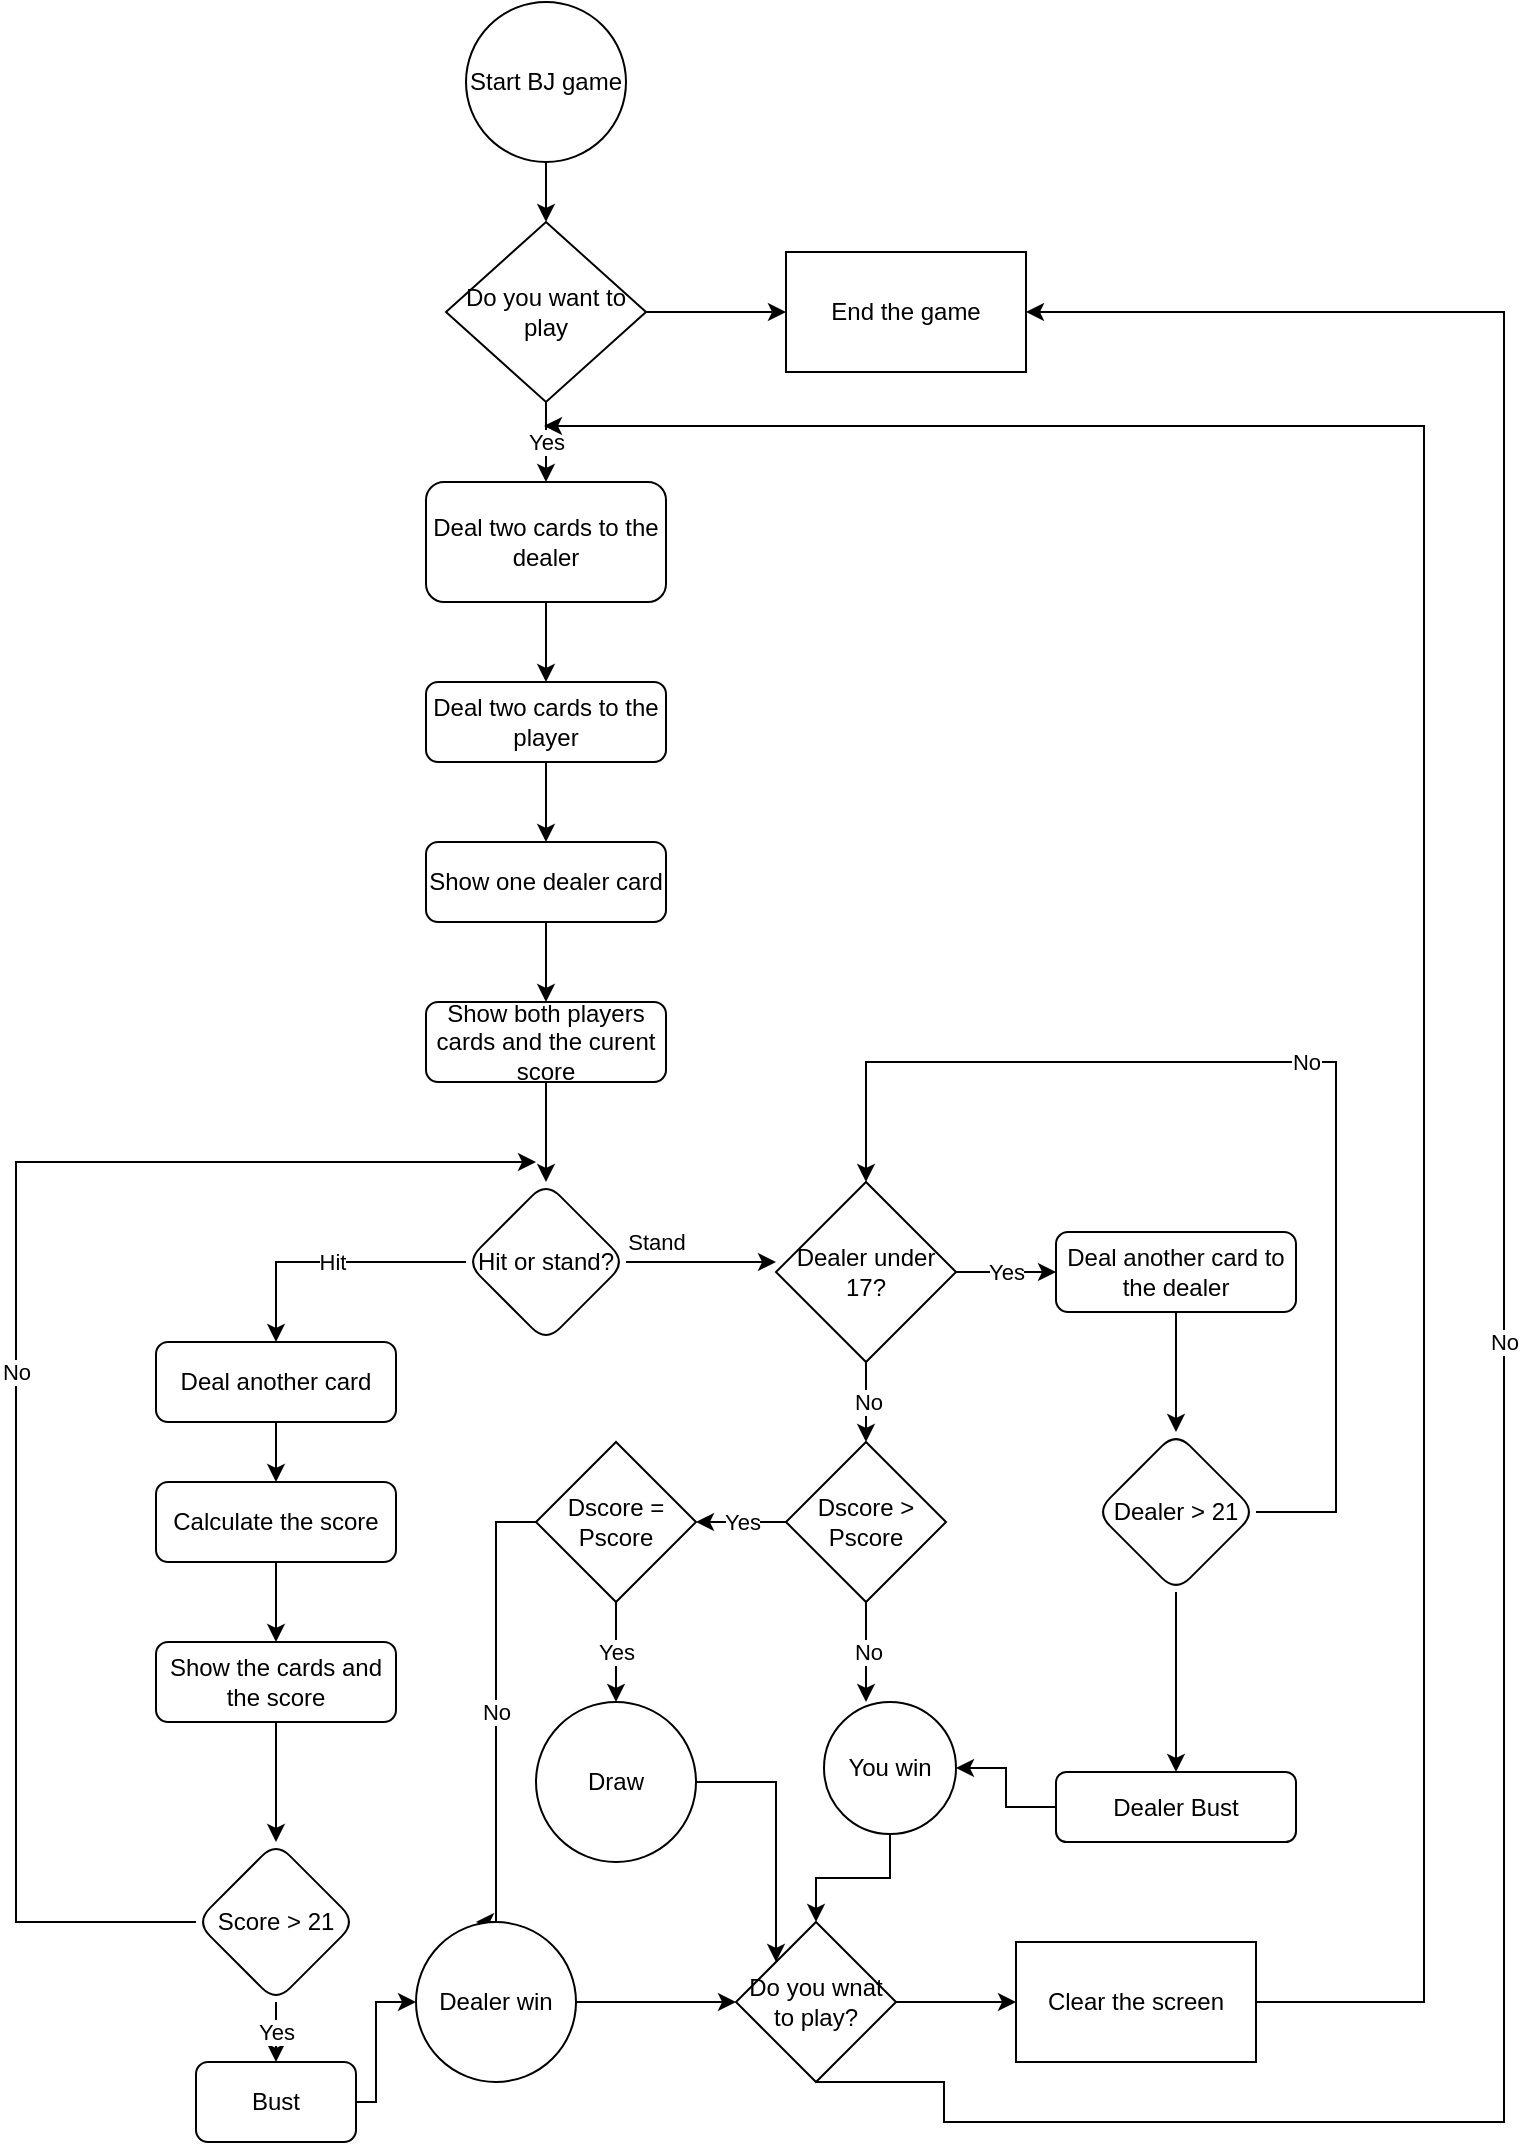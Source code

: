 <mxfile version="14.1.8" type="github">
  <diagram id="wzFjB75fQvuYZE3Tel6x" name="Page-1">
    <mxGraphModel dx="1550" dy="836" grid="1" gridSize="8" guides="1" tooltips="1" connect="1" arrows="1" fold="1" page="1" pageScale="1" pageWidth="850" pageHeight="1100" math="0" shadow="0">
      <root>
        <mxCell id="0" />
        <mxCell id="1" parent="0" />
        <mxCell id="-PQl0ZOVKivpwWdPvfa4-2" style="edgeStyle=orthogonalEdgeStyle;rounded=0;orthogonalLoop=1;jettySize=auto;html=1;" parent="1" source="-PQl0ZOVKivpwWdPvfa4-1" target="-PQl0ZOVKivpwWdPvfa4-3" edge="1">
          <mxGeometry relative="1" as="geometry">
            <mxPoint x="361" y="170" as="targetPoint" />
          </mxGeometry>
        </mxCell>
        <mxCell id="-PQl0ZOVKivpwWdPvfa4-1" value="Start BJ game" style="ellipse;whiteSpace=wrap;html=1;aspect=fixed;" parent="1" vertex="1">
          <mxGeometry x="321" y="20" width="80" height="80" as="geometry" />
        </mxCell>
        <mxCell id="-PQl0ZOVKivpwWdPvfa4-53" value="" style="edgeStyle=orthogonalEdgeStyle;rounded=0;orthogonalLoop=1;jettySize=auto;html=1;" parent="1" source="-PQl0ZOVKivpwWdPvfa4-3" target="-PQl0ZOVKivpwWdPvfa4-52" edge="1">
          <mxGeometry relative="1" as="geometry" />
        </mxCell>
        <mxCell id="-PQl0ZOVKivpwWdPvfa4-3" value="Do you want to play" style="rhombus;whiteSpace=wrap;html=1;" parent="1" vertex="1">
          <mxGeometry x="311" y="130" width="100" height="90" as="geometry" />
        </mxCell>
        <mxCell id="-PQl0ZOVKivpwWdPvfa4-7" value="" style="edgeStyle=orthogonalEdgeStyle;rounded=0;orthogonalLoop=1;jettySize=auto;html=1;" parent="1" source="-PQl0ZOVKivpwWdPvfa4-5" target="-PQl0ZOVKivpwWdPvfa4-6" edge="1">
          <mxGeometry relative="1" as="geometry" />
        </mxCell>
        <mxCell id="-PQl0ZOVKivpwWdPvfa4-10" value="" style="edgeStyle=orthogonalEdgeStyle;rounded=0;orthogonalLoop=1;jettySize=auto;html=1;" parent="1" source="-PQl0ZOVKivpwWdPvfa4-6" target="-PQl0ZOVKivpwWdPvfa4-9" edge="1">
          <mxGeometry relative="1" as="geometry" />
        </mxCell>
        <mxCell id="-PQl0ZOVKivpwWdPvfa4-6" value="Deal two cards to the player" style="whiteSpace=wrap;html=1;rounded=1;" parent="1" vertex="1">
          <mxGeometry x="301" y="360" width="120" height="40" as="geometry" />
        </mxCell>
        <mxCell id="-PQl0ZOVKivpwWdPvfa4-11" style="edgeStyle=orthogonalEdgeStyle;rounded=0;orthogonalLoop=1;jettySize=auto;html=1;" parent="1" source="-PQl0ZOVKivpwWdPvfa4-9" target="-PQl0ZOVKivpwWdPvfa4-12" edge="1">
          <mxGeometry relative="1" as="geometry">
            <mxPoint x="361" y="590" as="targetPoint" />
          </mxGeometry>
        </mxCell>
        <mxCell id="-PQl0ZOVKivpwWdPvfa4-9" value="Show one dealer card" style="whiteSpace=wrap;html=1;rounded=1;" parent="1" vertex="1">
          <mxGeometry x="301" y="440" width="120" height="40" as="geometry" />
        </mxCell>
        <mxCell id="-PQl0ZOVKivpwWdPvfa4-14" value="" style="edgeStyle=orthogonalEdgeStyle;rounded=0;orthogonalLoop=1;jettySize=auto;html=1;" parent="1" source="-PQl0ZOVKivpwWdPvfa4-12" target="-PQl0ZOVKivpwWdPvfa4-13" edge="1">
          <mxGeometry relative="1" as="geometry" />
        </mxCell>
        <mxCell id="-PQl0ZOVKivpwWdPvfa4-12" value="Show both players cards and the curent score" style="rounded=1;whiteSpace=wrap;html=1;" parent="1" vertex="1">
          <mxGeometry x="301" y="520" width="120" height="40" as="geometry" />
        </mxCell>
        <mxCell id="-PQl0ZOVKivpwWdPvfa4-17" value="Hit" style="edgeStyle=orthogonalEdgeStyle;rounded=0;orthogonalLoop=1;jettySize=auto;html=1;" parent="1" source="-PQl0ZOVKivpwWdPvfa4-13" edge="1">
          <mxGeometry relative="1" as="geometry">
            <mxPoint x="226" y="690" as="targetPoint" />
            <Array as="points">
              <mxPoint x="226" y="650" />
              <mxPoint x="226" y="680" />
            </Array>
          </mxGeometry>
        </mxCell>
        <mxCell id="-PQl0ZOVKivpwWdPvfa4-25" value="Stand" style="edgeStyle=orthogonalEdgeStyle;rounded=0;orthogonalLoop=1;jettySize=auto;html=1;" parent="1" source="-PQl0ZOVKivpwWdPvfa4-13" edge="1">
          <mxGeometry x="-0.6" y="10" relative="1" as="geometry">
            <mxPoint x="476" y="650" as="targetPoint" />
            <mxPoint as="offset" />
          </mxGeometry>
        </mxCell>
        <mxCell id="-PQl0ZOVKivpwWdPvfa4-13" value="Hit or stand?" style="rhombus;whiteSpace=wrap;html=1;rounded=1;" parent="1" vertex="1">
          <mxGeometry x="321" y="610" width="80" height="80" as="geometry" />
        </mxCell>
        <mxCell id="-PQl0ZOVKivpwWdPvfa4-19" style="edgeStyle=orthogonalEdgeStyle;rounded=0;orthogonalLoop=1;jettySize=auto;html=1;" parent="1" source="-PQl0ZOVKivpwWdPvfa4-18" target="-PQl0ZOVKivpwWdPvfa4-20" edge="1">
          <mxGeometry relative="1" as="geometry">
            <mxPoint x="226" y="770" as="targetPoint" />
          </mxGeometry>
        </mxCell>
        <mxCell id="-PQl0ZOVKivpwWdPvfa4-18" value="Deal another card" style="rounded=1;whiteSpace=wrap;html=1;" parent="1" vertex="1">
          <mxGeometry x="166" y="690" width="120" height="40" as="geometry" />
        </mxCell>
        <mxCell id="-PQl0ZOVKivpwWdPvfa4-22" value="" style="edgeStyle=orthogonalEdgeStyle;rounded=0;orthogonalLoop=1;jettySize=auto;html=1;" parent="1" source="-PQl0ZOVKivpwWdPvfa4-20" target="-PQl0ZOVKivpwWdPvfa4-21" edge="1">
          <mxGeometry relative="1" as="geometry" />
        </mxCell>
        <mxCell id="-PQl0ZOVKivpwWdPvfa4-20" value="Calculate the score" style="rounded=1;whiteSpace=wrap;html=1;" parent="1" vertex="1">
          <mxGeometry x="166" y="760" width="120" height="40" as="geometry" />
        </mxCell>
        <mxCell id="-PQl0ZOVKivpwWdPvfa4-40" value="" style="edgeStyle=orthogonalEdgeStyle;rounded=0;orthogonalLoop=1;jettySize=auto;html=1;" parent="1" source="-PQl0ZOVKivpwWdPvfa4-21" edge="1">
          <mxGeometry relative="1" as="geometry">
            <mxPoint x="226" y="940" as="targetPoint" />
          </mxGeometry>
        </mxCell>
        <mxCell id="-PQl0ZOVKivpwWdPvfa4-21" value="Show the cards and the score" style="whiteSpace=wrap;html=1;rounded=1;" parent="1" vertex="1">
          <mxGeometry x="166" y="840" width="120" height="40" as="geometry" />
        </mxCell>
        <mxCell id="-PQl0ZOVKivpwWdPvfa4-33" value="Yes" style="edgeStyle=orthogonalEdgeStyle;rounded=0;orthogonalLoop=1;jettySize=auto;html=1;entryX=0;entryY=0.5;entryDx=0;entryDy=0;" parent="1" source="-PQl0ZOVKivpwWdPvfa4-26" target="-PQl0ZOVKivpwWdPvfa4-32" edge="1">
          <mxGeometry relative="1" as="geometry" />
        </mxCell>
        <mxCell id="-PQl0ZOVKivpwWdPvfa4-38" value="No" style="edgeStyle=orthogonalEdgeStyle;rounded=0;orthogonalLoop=1;jettySize=auto;html=1;" parent="1" source="-PQl0ZOVKivpwWdPvfa4-26" edge="1">
          <mxGeometry relative="1" as="geometry">
            <mxPoint x="521" y="740" as="targetPoint" />
          </mxGeometry>
        </mxCell>
        <mxCell id="-PQl0ZOVKivpwWdPvfa4-26" value="Dealer under 17?" style="rhombus;whiteSpace=wrap;html=1;" parent="1" vertex="1">
          <mxGeometry x="476" y="610" width="90" height="90" as="geometry" />
        </mxCell>
        <mxCell id="-PQl0ZOVKivpwWdPvfa4-45" value="" style="edgeStyle=orthogonalEdgeStyle;rounded=0;orthogonalLoop=1;jettySize=auto;html=1;" parent="1" source="-PQl0ZOVKivpwWdPvfa4-32" target="-PQl0ZOVKivpwWdPvfa4-44" edge="1">
          <mxGeometry relative="1" as="geometry" />
        </mxCell>
        <mxCell id="-PQl0ZOVKivpwWdPvfa4-32" value="Deal another card to the dealer" style="rounded=1;whiteSpace=wrap;html=1;" parent="1" vertex="1">
          <mxGeometry x="616" y="635" width="120" height="40" as="geometry" />
        </mxCell>
        <mxCell id="-PQl0ZOVKivpwWdPvfa4-41" value="No" style="edgeStyle=orthogonalEdgeStyle;rounded=0;orthogonalLoop=1;jettySize=auto;html=1;" parent="1" edge="1">
          <mxGeometry relative="1" as="geometry">
            <mxPoint x="356" y="600" as="targetPoint" />
            <mxPoint x="186" y="980" as="sourcePoint" />
            <Array as="points">
              <mxPoint x="96" y="980" />
            </Array>
          </mxGeometry>
        </mxCell>
        <mxCell id="-PQl0ZOVKivpwWdPvfa4-43" value="Yes" style="edgeStyle=orthogonalEdgeStyle;rounded=0;orthogonalLoop=1;jettySize=auto;html=1;exitX=0.5;exitY=1;exitDx=0;exitDy=0;" parent="1" source="-PQl0ZOVKivpwWdPvfa4-39" target="-PQl0ZOVKivpwWdPvfa4-42" edge="1">
          <mxGeometry relative="1" as="geometry">
            <mxPoint x="266" y="980" as="sourcePoint" />
          </mxGeometry>
        </mxCell>
        <mxCell id="-PQl0ZOVKivpwWdPvfa4-39" value="Score &amp;gt; 21" style="rhombus;whiteSpace=wrap;html=1;rounded=1;" parent="1" vertex="1">
          <mxGeometry x="186" y="940" width="80" height="80" as="geometry" />
        </mxCell>
        <mxCell id="-PQl0ZOVKivpwWdPvfa4-64" style="edgeStyle=orthogonalEdgeStyle;rounded=0;orthogonalLoop=1;jettySize=auto;html=1;entryX=0;entryY=0.5;entryDx=0;entryDy=0;" parent="1" source="-PQl0ZOVKivpwWdPvfa4-42" target="-PQl0ZOVKivpwWdPvfa4-63" edge="1">
          <mxGeometry relative="1" as="geometry">
            <Array as="points">
              <mxPoint x="276" y="1070" />
              <mxPoint x="276" y="1020" />
            </Array>
          </mxGeometry>
        </mxCell>
        <mxCell id="-PQl0ZOVKivpwWdPvfa4-42" value="Bust" style="whiteSpace=wrap;html=1;rounded=1;" parent="1" vertex="1">
          <mxGeometry x="186" y="1050" width="80" height="40" as="geometry" />
        </mxCell>
        <mxCell id="-PQl0ZOVKivpwWdPvfa4-46" value="No" style="edgeStyle=orthogonalEdgeStyle;rounded=0;orthogonalLoop=1;jettySize=auto;html=1;entryX=0.5;entryY=0;entryDx=0;entryDy=0;" parent="1" source="-PQl0ZOVKivpwWdPvfa4-44" target="-PQl0ZOVKivpwWdPvfa4-26" edge="1">
          <mxGeometry relative="1" as="geometry">
            <mxPoint x="516" y="550" as="targetPoint" />
            <Array as="points">
              <mxPoint x="756" y="775" />
              <mxPoint x="756" y="550" />
              <mxPoint x="521" y="550" />
            </Array>
          </mxGeometry>
        </mxCell>
        <mxCell id="-PQl0ZOVKivpwWdPvfa4-48" value="" style="edgeStyle=orthogonalEdgeStyle;rounded=0;orthogonalLoop=1;jettySize=auto;html=1;" parent="1" source="-PQl0ZOVKivpwWdPvfa4-44" target="-PQl0ZOVKivpwWdPvfa4-47" edge="1">
          <mxGeometry relative="1" as="geometry" />
        </mxCell>
        <mxCell id="-PQl0ZOVKivpwWdPvfa4-44" value="Dealer &amp;gt; 21" style="rhombus;whiteSpace=wrap;html=1;rounded=1;" parent="1" vertex="1">
          <mxGeometry x="636" y="735" width="80" height="80" as="geometry" />
        </mxCell>
        <mxCell id="-PQl0ZOVKivpwWdPvfa4-57" style="edgeStyle=orthogonalEdgeStyle;rounded=0;orthogonalLoop=1;jettySize=auto;html=1;entryX=1;entryY=0.5;entryDx=0;entryDy=0;" parent="1" source="-PQl0ZOVKivpwWdPvfa4-47" target="-PQl0ZOVKivpwWdPvfa4-56" edge="1">
          <mxGeometry relative="1" as="geometry" />
        </mxCell>
        <mxCell id="-PQl0ZOVKivpwWdPvfa4-47" value="Dealer Bust" style="whiteSpace=wrap;html=1;rounded=1;" parent="1" vertex="1">
          <mxGeometry x="616" y="905" width="120" height="35" as="geometry" />
        </mxCell>
        <mxCell id="-PQl0ZOVKivpwWdPvfa4-55" value="No" style="edgeStyle=orthogonalEdgeStyle;rounded=0;orthogonalLoop=1;jettySize=auto;html=1;" parent="1" source="-PQl0ZOVKivpwWdPvfa4-50" edge="1">
          <mxGeometry relative="1" as="geometry">
            <mxPoint x="521" y="870" as="targetPoint" />
          </mxGeometry>
        </mxCell>
        <mxCell id="-PQl0ZOVKivpwWdPvfa4-59" value="Yes" style="edgeStyle=orthogonalEdgeStyle;rounded=0;orthogonalLoop=1;jettySize=auto;html=1;" parent="1" source="-PQl0ZOVKivpwWdPvfa4-50" target="-PQl0ZOVKivpwWdPvfa4-58" edge="1">
          <mxGeometry relative="1" as="geometry" />
        </mxCell>
        <mxCell id="-PQl0ZOVKivpwWdPvfa4-50" value="Dscore &amp;gt; Pscore" style="rhombus;whiteSpace=wrap;html=1;" parent="1" vertex="1">
          <mxGeometry x="481" y="740" width="80" height="80" as="geometry" />
        </mxCell>
        <mxCell id="-PQl0ZOVKivpwWdPvfa4-5" value="Deal two cards to the dealer" style="rounded=1;whiteSpace=wrap;html=1;" parent="1" vertex="1">
          <mxGeometry x="301" y="260" width="120" height="60" as="geometry" />
        </mxCell>
        <mxCell id="-PQl0ZOVKivpwWdPvfa4-51" value="Yes" style="edgeStyle=orthogonalEdgeStyle;rounded=0;orthogonalLoop=1;jettySize=auto;html=1;" parent="1" source="-PQl0ZOVKivpwWdPvfa4-3" target="-PQl0ZOVKivpwWdPvfa4-5" edge="1">
          <mxGeometry relative="1" as="geometry">
            <mxPoint x="361" y="320" as="targetPoint" />
            <mxPoint x="361" y="240" as="sourcePoint" />
          </mxGeometry>
        </mxCell>
        <mxCell id="-PQl0ZOVKivpwWdPvfa4-52" value="End the game" style="whiteSpace=wrap;html=1;" parent="1" vertex="1">
          <mxGeometry x="481" y="145" width="120" height="60" as="geometry" />
        </mxCell>
        <mxCell id="-PQl0ZOVKivpwWdPvfa4-68" style="edgeStyle=orthogonalEdgeStyle;rounded=0;orthogonalLoop=1;jettySize=auto;html=1;entryX=0.5;entryY=0;entryDx=0;entryDy=0;" parent="1" source="-PQl0ZOVKivpwWdPvfa4-56" target="-PQl0ZOVKivpwWdPvfa4-65" edge="1">
          <mxGeometry relative="1" as="geometry" />
        </mxCell>
        <mxCell id="-PQl0ZOVKivpwWdPvfa4-56" value="You win" style="ellipse;whiteSpace=wrap;html=1;aspect=fixed;" parent="1" vertex="1">
          <mxGeometry x="500" y="870" width="66" height="66" as="geometry" />
        </mxCell>
        <mxCell id="-PQl0ZOVKivpwWdPvfa4-61" value="Yes" style="edgeStyle=orthogonalEdgeStyle;rounded=0;orthogonalLoop=1;jettySize=auto;html=1;entryX=0.5;entryY=0;entryDx=0;entryDy=0;" parent="1" source="-PQl0ZOVKivpwWdPvfa4-58" target="-PQl0ZOVKivpwWdPvfa4-60" edge="1">
          <mxGeometry relative="1" as="geometry" />
        </mxCell>
        <mxCell id="-PQl0ZOVKivpwWdPvfa4-62" value="No" style="edgeStyle=orthogonalEdgeStyle;rounded=0;orthogonalLoop=1;jettySize=auto;html=1;" parent="1" source="-PQl0ZOVKivpwWdPvfa4-58" edge="1">
          <mxGeometry relative="1" as="geometry">
            <mxPoint x="326" y="980" as="targetPoint" />
            <Array as="points">
              <mxPoint x="336" y="780" />
              <mxPoint x="336" y="980" />
            </Array>
          </mxGeometry>
        </mxCell>
        <mxCell id="-PQl0ZOVKivpwWdPvfa4-58" value="Dscore = Pscore" style="rhombus;whiteSpace=wrap;html=1;" parent="1" vertex="1">
          <mxGeometry x="356" y="740" width="80" height="80" as="geometry" />
        </mxCell>
        <mxCell id="-PQl0ZOVKivpwWdPvfa4-67" style="edgeStyle=orthogonalEdgeStyle;rounded=0;orthogonalLoop=1;jettySize=auto;html=1;entryX=0;entryY=0;entryDx=0;entryDy=0;" parent="1" source="-PQl0ZOVKivpwWdPvfa4-60" target="-PQl0ZOVKivpwWdPvfa4-65" edge="1">
          <mxGeometry relative="1" as="geometry" />
        </mxCell>
        <mxCell id="-PQl0ZOVKivpwWdPvfa4-60" value="Draw" style="ellipse;whiteSpace=wrap;html=1;aspect=fixed;" parent="1" vertex="1">
          <mxGeometry x="356" y="870" width="80" height="80" as="geometry" />
        </mxCell>
        <mxCell id="-PQl0ZOVKivpwWdPvfa4-66" style="edgeStyle=orthogonalEdgeStyle;rounded=0;orthogonalLoop=1;jettySize=auto;html=1;entryX=0;entryY=0.5;entryDx=0;entryDy=0;" parent="1" source="-PQl0ZOVKivpwWdPvfa4-63" target="-PQl0ZOVKivpwWdPvfa4-65" edge="1">
          <mxGeometry relative="1" as="geometry" />
        </mxCell>
        <mxCell id="-PQl0ZOVKivpwWdPvfa4-63" value="Dealer win" style="ellipse;whiteSpace=wrap;html=1;aspect=fixed;" parent="1" vertex="1">
          <mxGeometry x="296" y="980" width="80" height="80" as="geometry" />
        </mxCell>
        <mxCell id="-PQl0ZOVKivpwWdPvfa4-70" value="" style="edgeStyle=orthogonalEdgeStyle;rounded=0;orthogonalLoop=1;jettySize=auto;html=1;" parent="1" source="-PQl0ZOVKivpwWdPvfa4-65" target="-PQl0ZOVKivpwWdPvfa4-69" edge="1">
          <mxGeometry relative="1" as="geometry" />
        </mxCell>
        <mxCell id="-PQl0ZOVKivpwWdPvfa4-72" value="No" style="edgeStyle=orthogonalEdgeStyle;rounded=0;orthogonalLoop=1;jettySize=auto;html=1;exitX=0.5;exitY=1;exitDx=0;exitDy=0;entryX=1;entryY=0.5;entryDx=0;entryDy=0;" parent="1" source="-PQl0ZOVKivpwWdPvfa4-65" target="-PQl0ZOVKivpwWdPvfa4-52" edge="1">
          <mxGeometry relative="1" as="geometry">
            <mxPoint x="840" y="160" as="targetPoint" />
            <Array as="points">
              <mxPoint x="560" y="1080" />
              <mxPoint x="840" y="1080" />
              <mxPoint x="840" y="175" />
            </Array>
          </mxGeometry>
        </mxCell>
        <mxCell id="-PQl0ZOVKivpwWdPvfa4-65" value="Do you wnat to play?" style="rhombus;whiteSpace=wrap;html=1;" parent="1" vertex="1">
          <mxGeometry x="456" y="980" width="80" height="80" as="geometry" />
        </mxCell>
        <mxCell id="-PQl0ZOVKivpwWdPvfa4-71" style="edgeStyle=orthogonalEdgeStyle;rounded=0;orthogonalLoop=1;jettySize=auto;html=1;" parent="1" source="-PQl0ZOVKivpwWdPvfa4-69" edge="1">
          <mxGeometry relative="1" as="geometry">
            <mxPoint x="360" y="232" as="targetPoint" />
            <Array as="points">
              <mxPoint x="800" y="1020" />
              <mxPoint x="800" y="232" />
            </Array>
          </mxGeometry>
        </mxCell>
        <mxCell id="-PQl0ZOVKivpwWdPvfa4-69" value="Clear the screen" style="whiteSpace=wrap;html=1;" parent="1" vertex="1">
          <mxGeometry x="596" y="990" width="120" height="60" as="geometry" />
        </mxCell>
      </root>
    </mxGraphModel>
  </diagram>
</mxfile>

